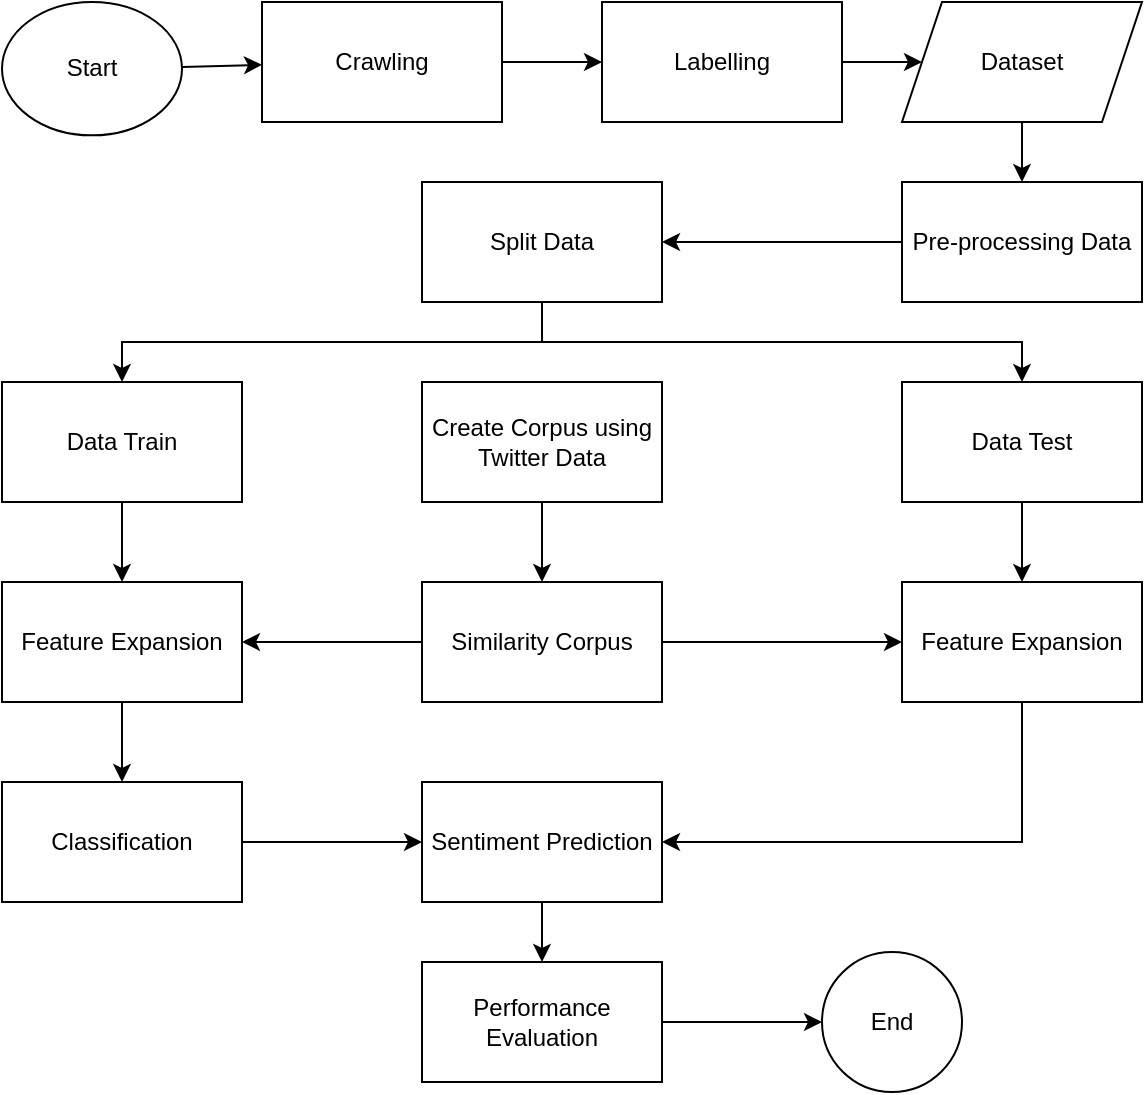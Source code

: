 <mxfile>
    <diagram id="zFozJaJ1RwqL4zYaVBnY" name="Page-1">
        <mxGraphModel dx="690" dy="563" grid="1" gridSize="10" guides="1" tooltips="1" connect="1" arrows="1" fold="1" page="1" pageScale="1" pageWidth="850" pageHeight="1100" math="0" shadow="0">
            <root>
                <mxCell id="0"/>
                <mxCell id="1" parent="0"/>
                <mxCell id="4" value="" style="edgeStyle=none;html=1;" edge="1" parent="1" source="2" target="3">
                    <mxGeometry relative="1" as="geometry"/>
                </mxCell>
                <mxCell id="2" value="Start" style="ellipse;whiteSpace=wrap;html=1;" vertex="1" parent="1">
                    <mxGeometry x="130" y="490.01" width="90" height="66.67" as="geometry"/>
                </mxCell>
                <mxCell id="6" value="" style="edgeStyle=none;html=1;" edge="1" parent="1" source="3" target="5">
                    <mxGeometry relative="1" as="geometry"/>
                </mxCell>
                <mxCell id="3" value="Crawling" style="whiteSpace=wrap;html=1;" vertex="1" parent="1">
                    <mxGeometry x="260" y="490" width="120" height="60" as="geometry"/>
                </mxCell>
                <mxCell id="10" value="" style="edgeStyle=none;html=1;" edge="1" parent="1" source="5" target="9">
                    <mxGeometry relative="1" as="geometry"/>
                </mxCell>
                <mxCell id="5" value="Labelling" style="whiteSpace=wrap;html=1;" vertex="1" parent="1">
                    <mxGeometry x="430" y="490.01" width="120" height="60" as="geometry"/>
                </mxCell>
                <mxCell id="12" value="" style="edgeStyle=none;html=1;" edge="1" parent="1" source="9" target="11">
                    <mxGeometry relative="1" as="geometry"/>
                </mxCell>
                <mxCell id="9" value="Dataset" style="shape=parallelogram;perimeter=parallelogramPerimeter;whiteSpace=wrap;html=1;fixedSize=1;" vertex="1" parent="1">
                    <mxGeometry x="580" y="490.01" width="120" height="60" as="geometry"/>
                </mxCell>
                <mxCell id="14" value="" style="edgeStyle=none;html=1;" edge="1" parent="1" source="11" target="13">
                    <mxGeometry relative="1" as="geometry"/>
                </mxCell>
                <mxCell id="11" value="Pre-processing Data" style="whiteSpace=wrap;html=1;" vertex="1" parent="1">
                    <mxGeometry x="580" y="580" width="120" height="60" as="geometry"/>
                </mxCell>
                <mxCell id="16" value="" style="edgeStyle=none;html=1;rounded=0;" edge="1" parent="1" source="13" target="15">
                    <mxGeometry relative="1" as="geometry">
                        <Array as="points">
                            <mxPoint x="400" y="660"/>
                            <mxPoint x="190" y="660"/>
                        </Array>
                    </mxGeometry>
                </mxCell>
                <mxCell id="18" value="" style="edgeStyle=none;rounded=0;html=1;" edge="1" parent="1" source="13" target="17">
                    <mxGeometry relative="1" as="geometry">
                        <Array as="points">
                            <mxPoint x="400" y="660"/>
                            <mxPoint x="640" y="660"/>
                        </Array>
                    </mxGeometry>
                </mxCell>
                <mxCell id="13" value="Split Data" style="whiteSpace=wrap;html=1;" vertex="1" parent="1">
                    <mxGeometry x="340" y="580" width="120" height="60" as="geometry"/>
                </mxCell>
                <mxCell id="24" value="" style="edgeStyle=none;rounded=0;html=1;" edge="1" parent="1" source="15" target="23">
                    <mxGeometry relative="1" as="geometry"/>
                </mxCell>
                <mxCell id="15" value="Data Train" style="whiteSpace=wrap;html=1;" vertex="1" parent="1">
                    <mxGeometry x="130" y="680" width="120" height="60" as="geometry"/>
                </mxCell>
                <mxCell id="26" value="" style="edgeStyle=none;rounded=0;html=1;" edge="1" parent="1" source="17" target="25">
                    <mxGeometry relative="1" as="geometry"/>
                </mxCell>
                <mxCell id="17" value="Data Test" style="whiteSpace=wrap;html=1;" vertex="1" parent="1">
                    <mxGeometry x="580" y="680" width="120" height="60" as="geometry"/>
                </mxCell>
                <mxCell id="21" value="" style="edgeStyle=none;rounded=0;html=1;" edge="1" parent="1" source="19" target="20">
                    <mxGeometry relative="1" as="geometry"/>
                </mxCell>
                <mxCell id="19" value="Create Corpus using Twitter Data" style="rounded=0;whiteSpace=wrap;html=1;" vertex="1" parent="1">
                    <mxGeometry x="340" y="680" width="120" height="60" as="geometry"/>
                </mxCell>
                <mxCell id="27" value="" style="edgeStyle=none;rounded=0;html=1;" edge="1" parent="1" source="20" target="23">
                    <mxGeometry relative="1" as="geometry"/>
                </mxCell>
                <mxCell id="29" value="" style="edgeStyle=none;rounded=0;html=1;entryX=0;entryY=0.5;entryDx=0;entryDy=0;" edge="1" parent="1" source="20" target="25">
                    <mxGeometry relative="1" as="geometry"/>
                </mxCell>
                <mxCell id="20" value="Similarity Corpus" style="whiteSpace=wrap;html=1;rounded=0;" vertex="1" parent="1">
                    <mxGeometry x="340" y="780" width="120" height="60" as="geometry"/>
                </mxCell>
                <mxCell id="31" value="" style="edgeStyle=none;rounded=0;html=1;" edge="1" parent="1" source="23" target="30">
                    <mxGeometry relative="1" as="geometry"/>
                </mxCell>
                <mxCell id="23" value="Feature Expansion" style="whiteSpace=wrap;html=1;" vertex="1" parent="1">
                    <mxGeometry x="130" y="780" width="120" height="60" as="geometry"/>
                </mxCell>
                <mxCell id="34" style="edgeStyle=none;rounded=0;html=1;exitX=0.5;exitY=1;exitDx=0;exitDy=0;entryX=1;entryY=0.5;entryDx=0;entryDy=0;" edge="1" parent="1" source="25" target="32">
                    <mxGeometry relative="1" as="geometry">
                        <Array as="points">
                            <mxPoint x="640" y="910"/>
                        </Array>
                    </mxGeometry>
                </mxCell>
                <mxCell id="25" value="Feature Expansion" style="whiteSpace=wrap;html=1;" vertex="1" parent="1">
                    <mxGeometry x="580" y="780" width="120" height="60" as="geometry"/>
                </mxCell>
                <mxCell id="33" value="" style="edgeStyle=none;rounded=0;html=1;" edge="1" parent="1" source="30" target="32">
                    <mxGeometry relative="1" as="geometry"/>
                </mxCell>
                <mxCell id="30" value="Classification" style="whiteSpace=wrap;html=1;" vertex="1" parent="1">
                    <mxGeometry x="130" y="880" width="120" height="60" as="geometry"/>
                </mxCell>
                <mxCell id="36" value="" style="edgeStyle=none;rounded=0;html=1;" edge="1" parent="1" source="32" target="35">
                    <mxGeometry relative="1" as="geometry"/>
                </mxCell>
                <mxCell id="32" value="Sentiment Prediction" style="whiteSpace=wrap;html=1;" vertex="1" parent="1">
                    <mxGeometry x="340" y="880" width="120" height="60" as="geometry"/>
                </mxCell>
                <mxCell id="38" value="" style="edgeStyle=none;rounded=0;html=1;" edge="1" parent="1" source="35" target="37">
                    <mxGeometry relative="1" as="geometry"/>
                </mxCell>
                <mxCell id="35" value="Performance Evaluation" style="whiteSpace=wrap;html=1;" vertex="1" parent="1">
                    <mxGeometry x="340" y="970" width="120" height="60" as="geometry"/>
                </mxCell>
                <mxCell id="37" value="End" style="ellipse;whiteSpace=wrap;html=1;" vertex="1" parent="1">
                    <mxGeometry x="540" y="965" width="70" height="70" as="geometry"/>
                </mxCell>
            </root>
        </mxGraphModel>
    </diagram>
</mxfile>